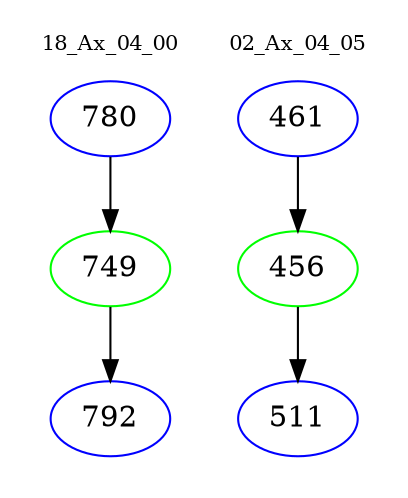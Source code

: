 digraph{
subgraph cluster_0 {
color = white
label = "18_Ax_04_00";
fontsize=10;
T0_780 [label="780", color="blue"]
T0_780 -> T0_749 [color="black"]
T0_749 [label="749", color="green"]
T0_749 -> T0_792 [color="black"]
T0_792 [label="792", color="blue"]
}
subgraph cluster_1 {
color = white
label = "02_Ax_04_05";
fontsize=10;
T1_461 [label="461", color="blue"]
T1_461 -> T1_456 [color="black"]
T1_456 [label="456", color="green"]
T1_456 -> T1_511 [color="black"]
T1_511 [label="511", color="blue"]
}
}
